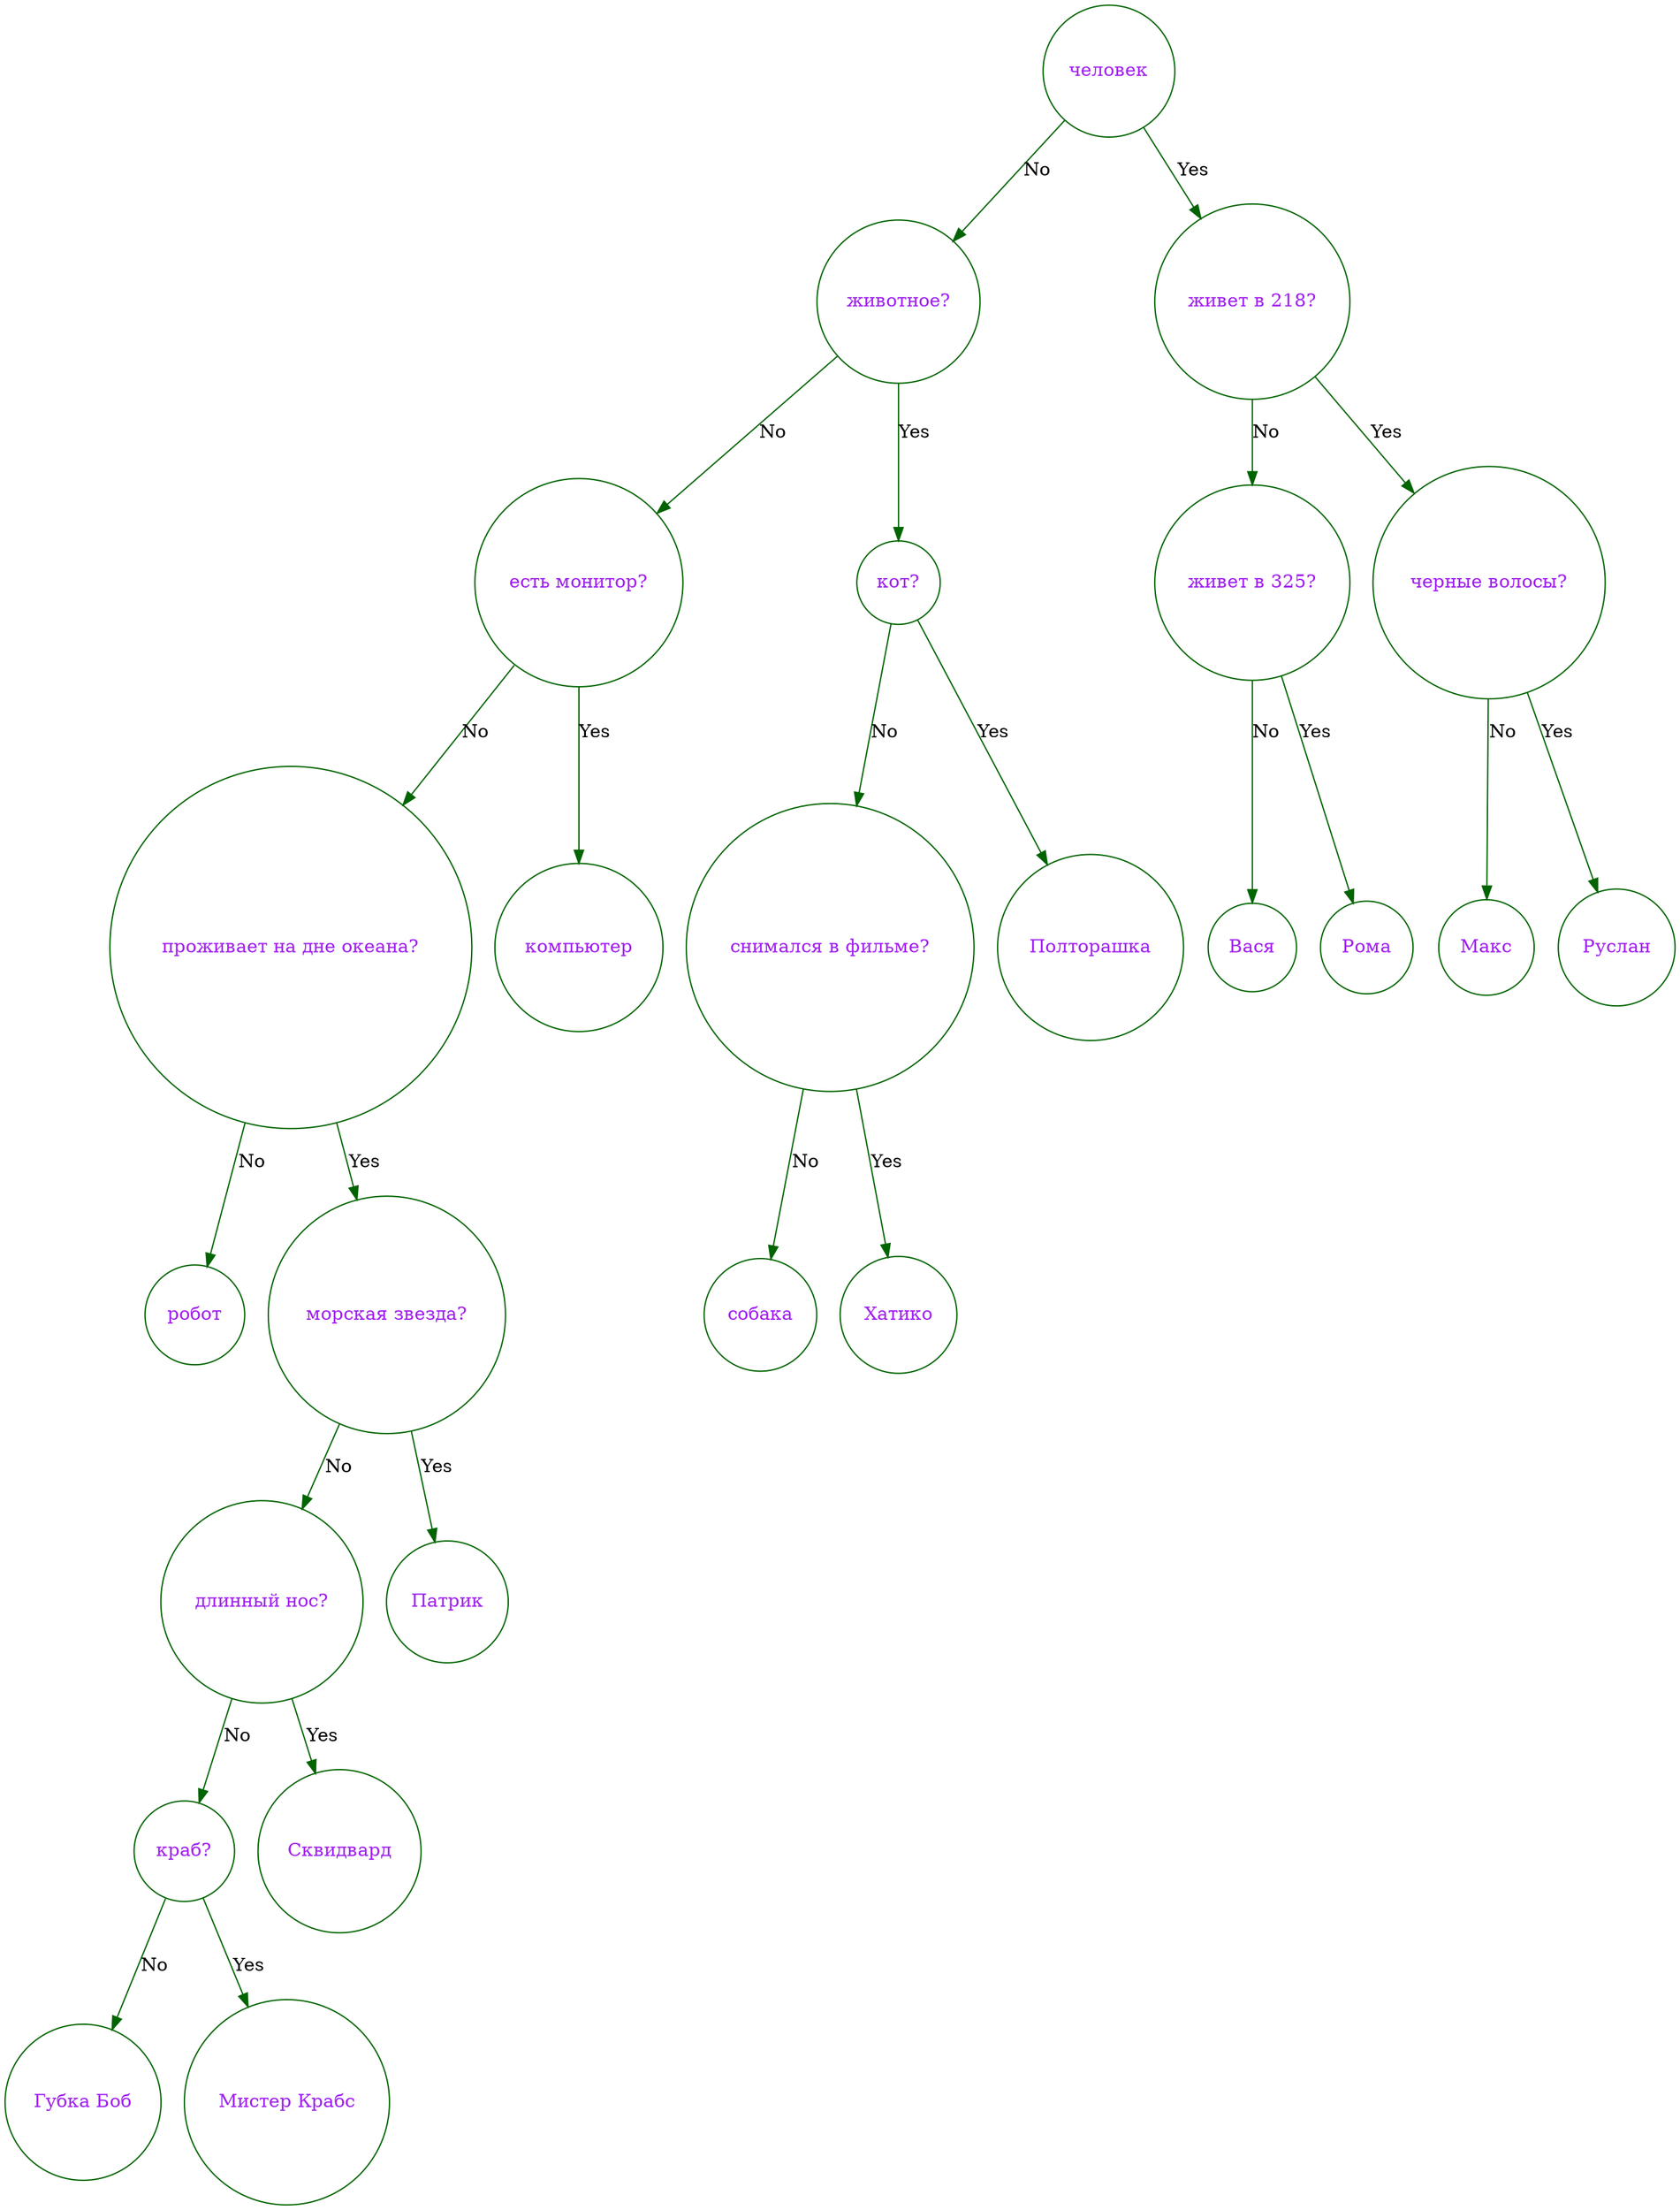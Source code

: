 digraph Akinator 
{
		node [shape = "circle", color = "darkgreen", fontcolor = "purple"];
		edge [color = "darkgreen"];

		"человек" -> "животное?"[label = "No"];
		"человек" -> "живет в 218?"[label = "Yes"];
		"живет в 218?" -> "живет в 325?"[label = "No"];
		"живет в 218?" -> "черные волосы?"[label = "Yes"];
		"черные волосы?" -> "Макс"[label = "No"];
		"черные волосы?" -> "Руслан"[label = "Yes"];
		"живет в 325?" -> "Вася"[label = "No"];
		"живет в 325?" -> "Рома"[label = "Yes"];
		"животное?" -> "есть монитор?"[label = "No"];
		"животное?" -> "кот?"[label = "Yes"];
		"кот?" -> "снимался в фильме?"[label = "No"];
		"кот?" -> "Полторашка"[label = "Yes"];
		"снимался в фильме?" -> "собака"[label = "No"];
		"снимался в фильме?" -> "Хатико"[label = "Yes"];
		"есть монитор?" -> "проживает на дне океана?"[label = "No"];
		"есть монитор?" -> "компьютер"[label = "Yes"];
		"проживает на дне океана?" -> "робот"[label = "No"];
		"проживает на дне океана?" -> "морская звезда?"[label = "Yes"];
		"морская звезда?" -> "длинный нос?"[label = "No"];
		"морская звезда?" -> "Патрик"[label = "Yes"];
		"длинный нос?" -> "краб?"[label = "No"];
		"длинный нос?" -> "Сквидвард"[label = "Yes"];
		"краб?" -> "Губка Боб"[label = "No"];
		"краб?" -> "Мистер Крабс"[label = "Yes"];
}